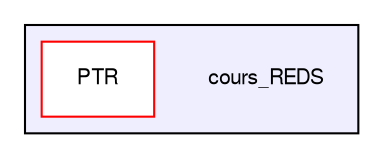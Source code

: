 digraph "cours_REDS" {
  compound=true
  node [ fontsize="10", fontname="FreeSans"];
  edge [ labelfontsize="10", labelfontname="FreeSans"];
  subgraph clusterdir_6fa16f978620865338af57c72fd06fd2 {
    graph [ bgcolor="#eeeeff", pencolor="black", label="" URL="dir_6fa16f978620865338af57c72fd06fd2.html"];
    dir_6fa16f978620865338af57c72fd06fd2 [shape=plaintext label="cours_REDS"];
    dir_6cb35e5b62d7ed9ba9811bbe2d8c4ac1 [shape=box label="PTR" color="red" fillcolor="white" style="filled" URL="dir_6cb35e5b62d7ed9ba9811bbe2d8c4ac1.html"];
  }
}

